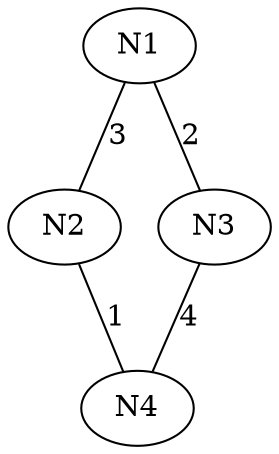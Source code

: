 graph G {

   n1 [label="N1"];

   n2 [label="N2"];

   n3 [label="N3"];

   n4 [label="N4"];

   n1 -- n2 [label="3"];

   n1 -- n3 [label="2"];

   n2 -- n4 [label="1"];

   n3 -- n4 [label="4"];

}
